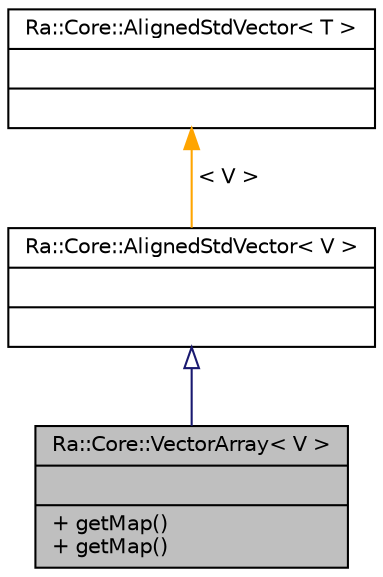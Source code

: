 digraph "Ra::Core::VectorArray&lt; V &gt;"
{
 // INTERACTIVE_SVG=YES
 // LATEX_PDF_SIZE
  edge [fontname="Helvetica",fontsize="10",labelfontname="Helvetica",labelfontsize="10"];
  node [fontname="Helvetica",fontsize="10",shape=record];
  Node1 [label="{Ra::Core::VectorArray\< V \>\n||+ getMap()\l+ getMap()\l}",height=0.2,width=0.4,color="black", fillcolor="grey75", style="filled", fontcolor="black",tooltip=" "];
  Node2 -> Node1 [dir="back",color="midnightblue",fontsize="10",style="solid",arrowtail="onormal",fontname="Helvetica"];
  Node2 [label="{Ra::Core::AlignedStdVector\< V \>\n||}",height=0.2,width=0.4,color="black", fillcolor="white", style="filled",URL="$structRa_1_1Core_1_1AlignedStdVector.html",tooltip=" "];
  Node3 -> Node2 [dir="back",color="orange",fontsize="10",style="solid",label=" \< V \>" ,fontname="Helvetica"];
  Node3 [label="{Ra::Core::AlignedStdVector\< T \>\n||}",height=0.2,width=0.4,color="black", fillcolor="white", style="filled",URL="$structRa_1_1Core_1_1AlignedStdVector.html",tooltip=" "];
}

